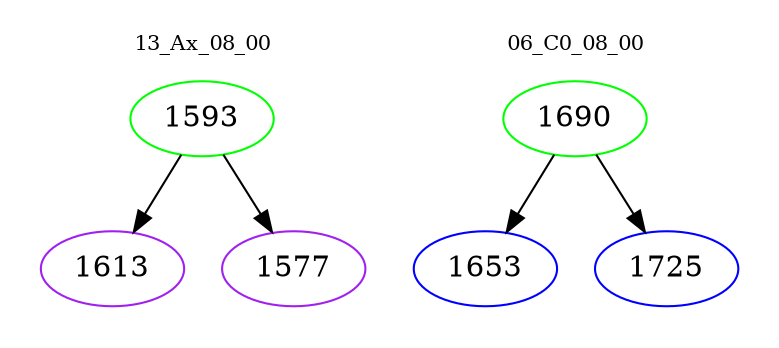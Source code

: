 digraph{
subgraph cluster_0 {
color = white
label = "13_Ax_08_00";
fontsize=10;
T0_1593 [label="1593", color="green"]
T0_1593 -> T0_1613 [color="black"]
T0_1613 [label="1613", color="purple"]
T0_1593 -> T0_1577 [color="black"]
T0_1577 [label="1577", color="purple"]
}
subgraph cluster_1 {
color = white
label = "06_C0_08_00";
fontsize=10;
T1_1690 [label="1690", color="green"]
T1_1690 -> T1_1653 [color="black"]
T1_1653 [label="1653", color="blue"]
T1_1690 -> T1_1725 [color="black"]
T1_1725 [label="1725", color="blue"]
}
}

